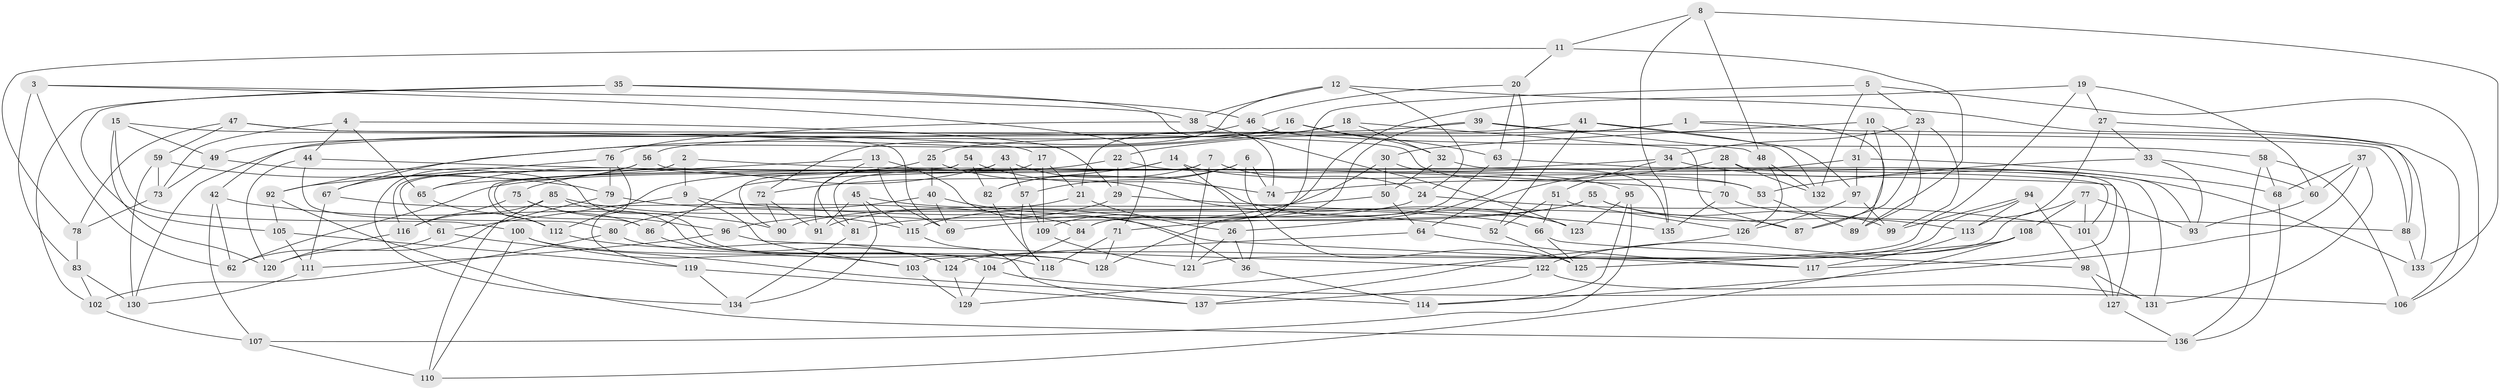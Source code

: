 // Generated by graph-tools (version 1.1) at 2025/57/03/09/25 04:57:04]
// undirected, 137 vertices, 274 edges
graph export_dot {
graph [start="1"]
  node [color=gray90,style=filled];
  1;
  2;
  3;
  4;
  5;
  6;
  7;
  8;
  9;
  10;
  11;
  12;
  13;
  14;
  15;
  16;
  17;
  18;
  19;
  20;
  21;
  22;
  23;
  24;
  25;
  26;
  27;
  28;
  29;
  30;
  31;
  32;
  33;
  34;
  35;
  36;
  37;
  38;
  39;
  40;
  41;
  42;
  43;
  44;
  45;
  46;
  47;
  48;
  49;
  50;
  51;
  52;
  53;
  54;
  55;
  56;
  57;
  58;
  59;
  60;
  61;
  62;
  63;
  64;
  65;
  66;
  67;
  68;
  69;
  70;
  71;
  72;
  73;
  74;
  75;
  76;
  77;
  78;
  79;
  80;
  81;
  82;
  83;
  84;
  85;
  86;
  87;
  88;
  89;
  90;
  91;
  92;
  93;
  94;
  95;
  96;
  97;
  98;
  99;
  100;
  101;
  102;
  103;
  104;
  105;
  106;
  107;
  108;
  109;
  110;
  111;
  112;
  113;
  114;
  115;
  116;
  117;
  118;
  119;
  120;
  121;
  122;
  123;
  124;
  125;
  126;
  127;
  128;
  129;
  130;
  131;
  132;
  133;
  134;
  135;
  136;
  137;
  1 -- 22;
  1 -- 25;
  1 -- 133;
  1 -- 89;
  2 -- 127;
  2 -- 9;
  2 -- 61;
  2 -- 116;
  3 -- 71;
  3 -- 38;
  3 -- 83;
  3 -- 62;
  4 -- 73;
  4 -- 44;
  4 -- 29;
  4 -- 65;
  5 -- 128;
  5 -- 23;
  5 -- 132;
  5 -- 106;
  6 -- 57;
  6 -- 125;
  6 -- 74;
  6 -- 82;
  7 -- 81;
  7 -- 82;
  7 -- 24;
  7 -- 121;
  8 -- 135;
  8 -- 48;
  8 -- 133;
  8 -- 11;
  9 -- 61;
  9 -- 52;
  9 -- 103;
  10 -- 31;
  10 -- 87;
  10 -- 89;
  10 -- 30;
  11 -- 89;
  11 -- 78;
  11 -- 20;
  12 -- 38;
  12 -- 72;
  12 -- 88;
  12 -- 24;
  13 -- 81;
  13 -- 65;
  13 -- 69;
  13 -- 36;
  14 -- 36;
  14 -- 72;
  14 -- 112;
  14 -- 53;
  15 -- 120;
  15 -- 17;
  15 -- 100;
  15 -- 49;
  16 -- 32;
  16 -- 67;
  16 -- 42;
  16 -- 63;
  17 -- 109;
  17 -- 21;
  17 -- 91;
  18 -- 92;
  18 -- 32;
  18 -- 87;
  18 -- 21;
  19 -- 60;
  19 -- 109;
  19 -- 27;
  19 -- 121;
  20 -- 46;
  20 -- 26;
  20 -- 63;
  21 -- 26;
  21 -- 91;
  22 -- 29;
  22 -- 62;
  22 -- 95;
  23 -- 34;
  23 -- 87;
  23 -- 99;
  24 -- 101;
  24 -- 81;
  25 -- 40;
  25 -- 123;
  25 -- 65;
  26 -- 36;
  26 -- 121;
  27 -- 33;
  27 -- 113;
  27 -- 106;
  28 -- 117;
  28 -- 74;
  28 -- 132;
  28 -- 70;
  29 -- 96;
  29 -- 135;
  30 -- 135;
  30 -- 115;
  30 -- 50;
  31 -- 97;
  31 -- 68;
  31 -- 64;
  32 -- 131;
  32 -- 50;
  33 -- 53;
  33 -- 60;
  33 -- 93;
  34 -- 86;
  34 -- 51;
  34 -- 133;
  35 -- 46;
  35 -- 105;
  35 -- 74;
  35 -- 102;
  36 -- 114;
  37 -- 60;
  37 -- 114;
  37 -- 68;
  37 -- 131;
  38 -- 76;
  38 -- 123;
  39 -- 84;
  39 -- 130;
  39 -- 48;
  39 -- 88;
  40 -- 80;
  40 -- 117;
  40 -- 69;
  41 -- 132;
  41 -- 52;
  41 -- 97;
  41 -- 56;
  42 -- 62;
  42 -- 107;
  42 -- 90;
  43 -- 57;
  43 -- 90;
  43 -- 123;
  43 -- 75;
  44 -- 80;
  44 -- 70;
  44 -- 120;
  45 -- 115;
  45 -- 91;
  45 -- 134;
  45 -- 66;
  46 -- 49;
  46 -- 58;
  47 -- 78;
  47 -- 69;
  47 -- 59;
  47 -- 53;
  48 -- 132;
  48 -- 126;
  49 -- 128;
  49 -- 73;
  50 -- 64;
  50 -- 90;
  51 -- 66;
  51 -- 52;
  51 -- 126;
  52 -- 125;
  53 -- 89;
  54 -- 74;
  54 -- 112;
  54 -- 82;
  54 -- 86;
  55 -- 69;
  55 -- 71;
  55 -- 99;
  55 -- 113;
  56 -- 67;
  56 -- 101;
  56 -- 134;
  57 -- 118;
  57 -- 109;
  58 -- 106;
  58 -- 68;
  58 -- 136;
  59 -- 130;
  59 -- 79;
  59 -- 73;
  60 -- 93;
  61 -- 114;
  61 -- 62;
  63 -- 84;
  63 -- 93;
  64 -- 117;
  64 -- 103;
  65 -- 112;
  66 -- 98;
  66 -- 125;
  67 -- 84;
  67 -- 111;
  68 -- 136;
  70 -- 88;
  70 -- 135;
  71 -- 128;
  71 -- 118;
  72 -- 91;
  72 -- 90;
  73 -- 78;
  75 -- 116;
  75 -- 96;
  75 -- 86;
  76 -- 79;
  76 -- 92;
  76 -- 119;
  77 -- 108;
  77 -- 124;
  77 -- 93;
  77 -- 101;
  78 -- 83;
  79 -- 87;
  79 -- 120;
  80 -- 128;
  80 -- 102;
  81 -- 134;
  82 -- 118;
  83 -- 130;
  83 -- 102;
  84 -- 104;
  85 -- 116;
  85 -- 115;
  85 -- 110;
  85 -- 104;
  86 -- 124;
  88 -- 133;
  92 -- 105;
  92 -- 136;
  94 -- 137;
  94 -- 113;
  94 -- 99;
  94 -- 98;
  95 -- 107;
  95 -- 114;
  95 -- 123;
  96 -- 122;
  96 -- 111;
  97 -- 99;
  97 -- 126;
  98 -- 127;
  98 -- 131;
  100 -- 110;
  100 -- 118;
  100 -- 103;
  101 -- 127;
  102 -- 107;
  103 -- 129;
  104 -- 106;
  104 -- 129;
  105 -- 111;
  105 -- 119;
  107 -- 110;
  108 -- 125;
  108 -- 110;
  108 -- 122;
  109 -- 121;
  111 -- 130;
  112 -- 124;
  113 -- 117;
  115 -- 137;
  116 -- 120;
  119 -- 137;
  119 -- 134;
  122 -- 137;
  122 -- 131;
  124 -- 129;
  126 -- 129;
  127 -- 136;
}

